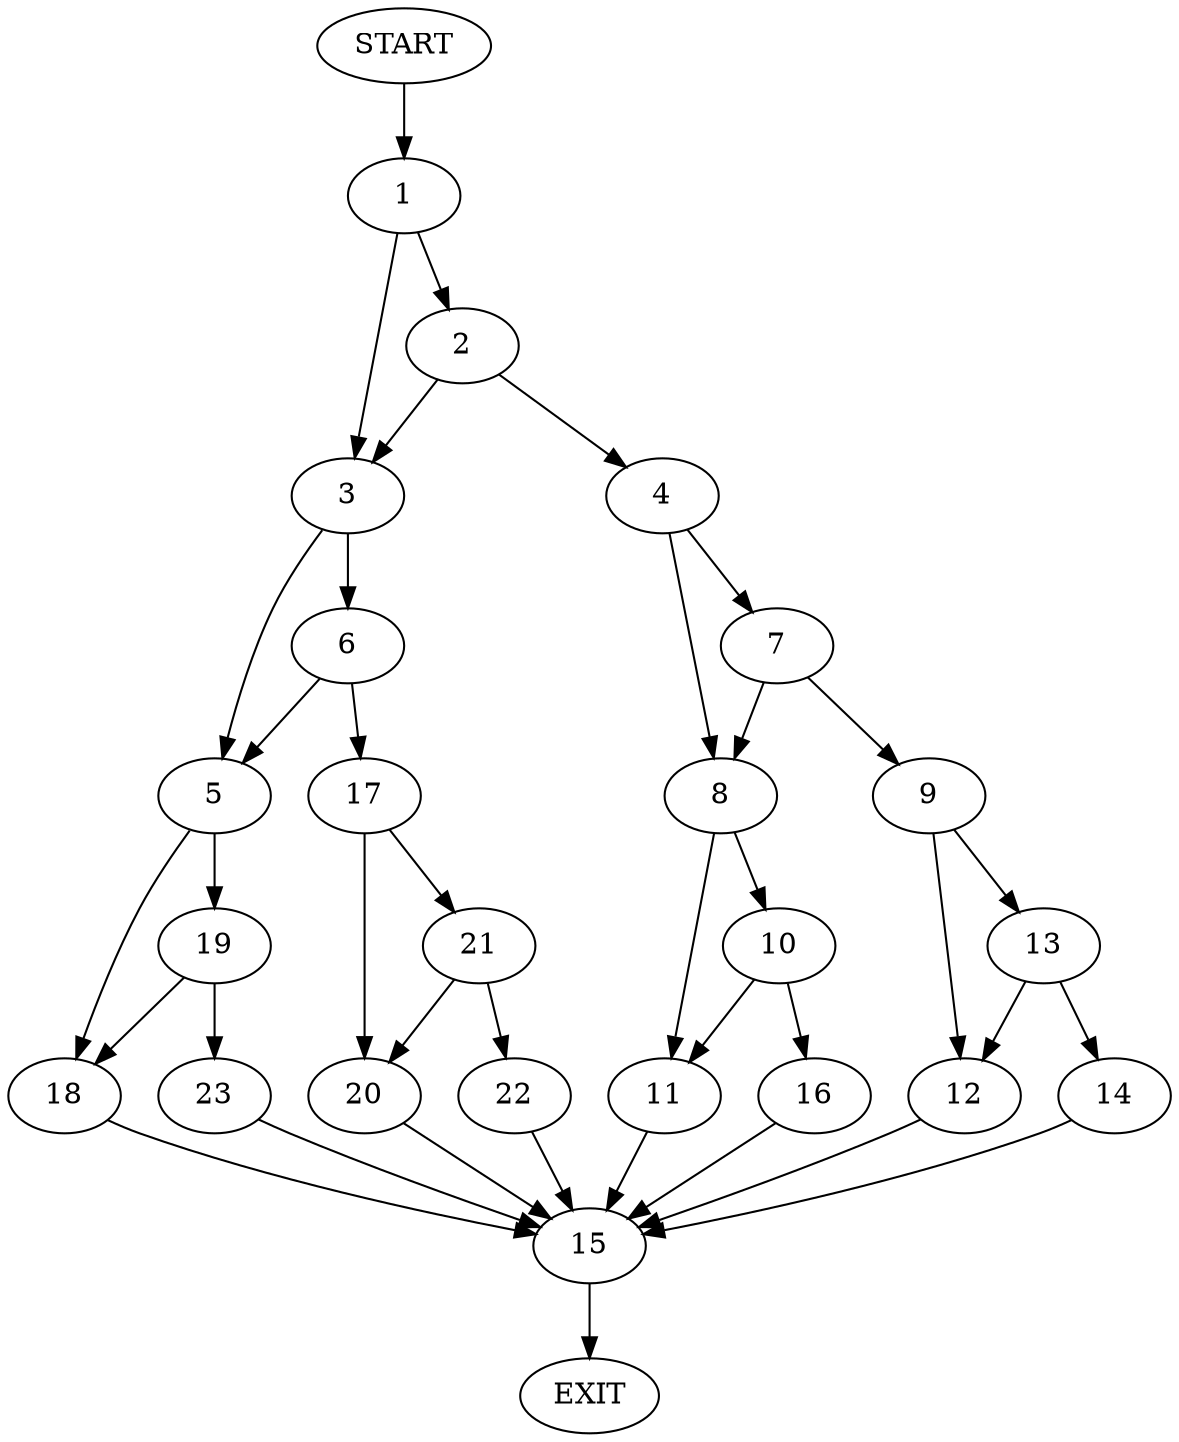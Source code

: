 digraph {
0 [label="START"]
24 [label="EXIT"]
0 -> 1
1 -> 2
1 -> 3
2 -> 4
2 -> 3
3 -> 5
3 -> 6
4 -> 7
4 -> 8
7 -> 9
7 -> 8
8 -> 10
8 -> 11
9 -> 12
9 -> 13
13 -> 12
13 -> 14
12 -> 15
14 -> 15
15 -> 24
10 -> 16
10 -> 11
11 -> 15
16 -> 15
6 -> 5
6 -> 17
5 -> 18
5 -> 19
17 -> 20
17 -> 21
20 -> 15
21 -> 22
21 -> 20
22 -> 15
18 -> 15
19 -> 23
19 -> 18
23 -> 15
}
